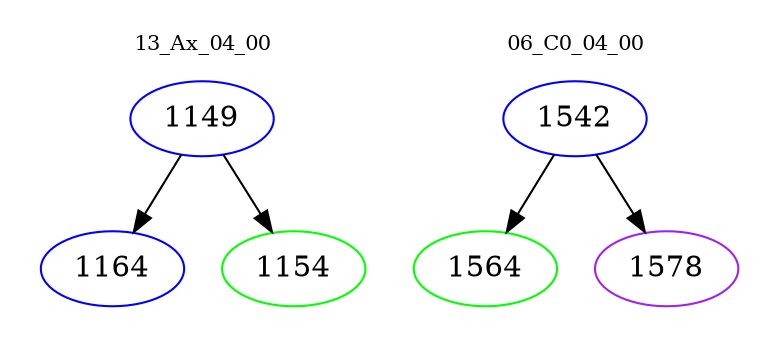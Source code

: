 digraph{
subgraph cluster_0 {
color = white
label = "13_Ax_04_00";
fontsize=10;
T0_1149 [label="1149", color="blue"]
T0_1149 -> T0_1164 [color="black"]
T0_1164 [label="1164", color="blue"]
T0_1149 -> T0_1154 [color="black"]
T0_1154 [label="1154", color="green"]
}
subgraph cluster_1 {
color = white
label = "06_C0_04_00";
fontsize=10;
T1_1542 [label="1542", color="blue"]
T1_1542 -> T1_1564 [color="black"]
T1_1564 [label="1564", color="green"]
T1_1542 -> T1_1578 [color="black"]
T1_1578 [label="1578", color="purple"]
}
}

